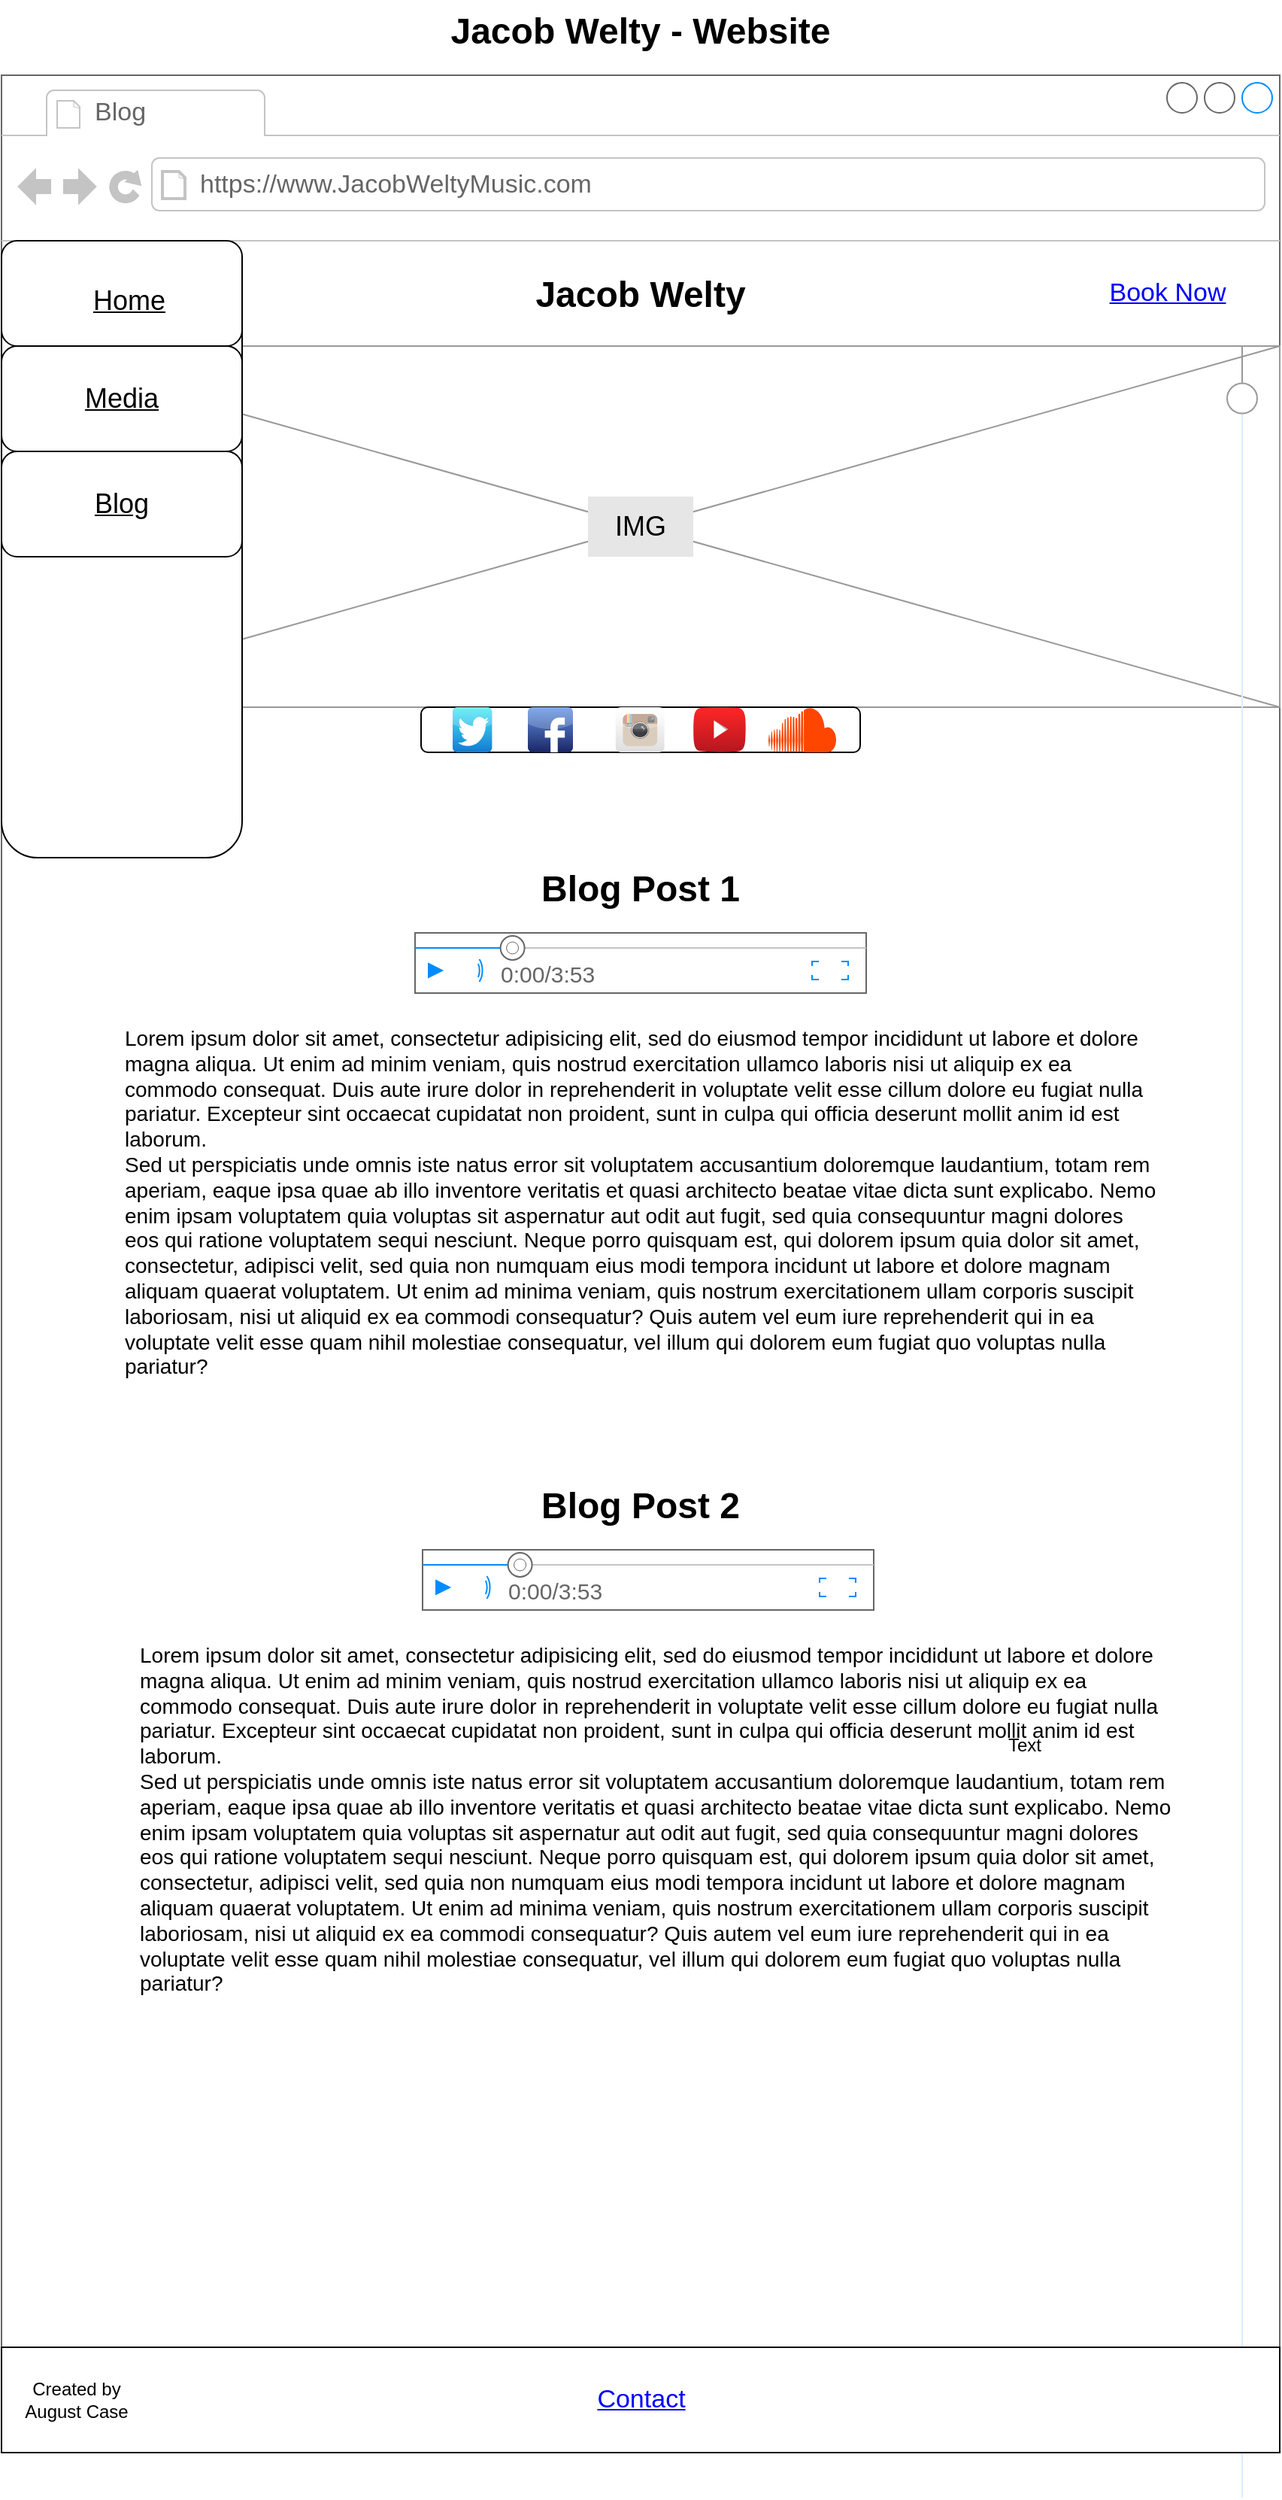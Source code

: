 <mxfile version="26.0.16">
  <diagram name="Page-1" id="SOlax2BqmMib61U9e00-">
    <mxGraphModel dx="1434" dy="818" grid="1" gridSize="10" guides="1" tooltips="1" connect="1" arrows="1" fold="1" page="1" pageScale="1" pageWidth="850" pageHeight="1100" math="0" shadow="0">
      <root>
        <mxCell id="0" />
        <mxCell id="1" parent="0" />
        <mxCell id="yMuoYjZbkn46zVgACYHf-1" value="" style="strokeWidth=1;shadow=0;dashed=0;align=center;html=1;shape=mxgraph.mockup.containers.browserWindow;rSize=0;strokeColor=#666666;strokeColor2=#008cff;strokeColor3=#c4c4c4;mainText=,;recursiveResize=0;" parent="1" vertex="1">
          <mxGeometry y="70" width="850" height="1580" as="geometry" />
        </mxCell>
        <mxCell id="yMuoYjZbkn46zVgACYHf-12" value="" style="verticalLabelPosition=bottom;shadow=0;dashed=0;align=center;html=1;verticalAlign=top;strokeWidth=1;shape=mxgraph.mockup.graphics.simpleIcon;strokeColor=#999999;perimeterSpacing=1;" parent="yMuoYjZbkn46zVgACYHf-1" vertex="1">
          <mxGeometry y="180" width="850" height="240" as="geometry" />
        </mxCell>
        <mxCell id="yMuoYjZbkn46zVgACYHf-2" value="Blog" style="strokeWidth=1;shadow=0;dashed=0;align=center;html=1;shape=mxgraph.mockup.containers.anchor;fontSize=17;fontColor=#666666;align=left;whiteSpace=wrap;" parent="yMuoYjZbkn46zVgACYHf-1" vertex="1">
          <mxGeometry x="60" y="12" width="110" height="26" as="geometry" />
        </mxCell>
        <mxCell id="yMuoYjZbkn46zVgACYHf-3" value="https://www.JacobWeltyMusic.com" style="strokeWidth=1;shadow=0;dashed=0;align=center;html=1;shape=mxgraph.mockup.containers.anchor;rSize=0;fontSize=17;fontColor=#666666;align=left;" parent="yMuoYjZbkn46zVgACYHf-1" vertex="1">
          <mxGeometry x="130" y="60" width="250" height="26" as="geometry" />
        </mxCell>
        <mxCell id="yMuoYjZbkn46zVgACYHf-5" value="" style="rounded=1;whiteSpace=wrap;html=1;direction=south;" parent="yMuoYjZbkn46zVgACYHf-1" vertex="1">
          <mxGeometry y="110" width="160" height="410" as="geometry" />
        </mxCell>
        <mxCell id="yMuoYjZbkn46zVgACYHf-6" value="" style="rounded=1;whiteSpace=wrap;html=1;" parent="yMuoYjZbkn46zVgACYHf-1" vertex="1">
          <mxGeometry y="110" width="160" height="70" as="geometry" />
        </mxCell>
        <mxCell id="yMuoYjZbkn46zVgACYHf-7" value="" style="rounded=1;whiteSpace=wrap;html=1;" parent="yMuoYjZbkn46zVgACYHf-1" vertex="1">
          <mxGeometry y="180" width="160" height="70" as="geometry" />
        </mxCell>
        <mxCell id="yMuoYjZbkn46zVgACYHf-8" value="" style="rounded=1;whiteSpace=wrap;html=1;" parent="yMuoYjZbkn46zVgACYHf-1" vertex="1">
          <mxGeometry y="250" width="160" height="70" as="geometry" />
        </mxCell>
        <mxCell id="yMuoYjZbkn46zVgACYHf-9" value="&lt;font style=&quot;font-size: 18px;&quot;&gt;&lt;u&gt;Home&lt;/u&gt;&lt;/font&gt;" style="text;html=1;align=center;verticalAlign=middle;whiteSpace=wrap;rounded=0;" parent="yMuoYjZbkn46zVgACYHf-1" vertex="1">
          <mxGeometry x="50" y="130" width="70" height="40" as="geometry" />
        </mxCell>
        <mxCell id="yMuoYjZbkn46zVgACYHf-10" value="&lt;font style=&quot;font-size: 18px;&quot;&gt;&lt;u&gt;Media&lt;/u&gt;&lt;/font&gt;" style="text;html=1;align=center;verticalAlign=middle;whiteSpace=wrap;rounded=0;" parent="yMuoYjZbkn46zVgACYHf-1" vertex="1">
          <mxGeometry x="50" y="200" width="60" height="30" as="geometry" />
        </mxCell>
        <mxCell id="yMuoYjZbkn46zVgACYHf-11" value="&lt;font style=&quot;font-size: 18px;&quot;&gt;&lt;u&gt;Blog&lt;/u&gt;&lt;/font&gt;" style="text;html=1;align=center;verticalAlign=middle;whiteSpace=wrap;rounded=0;" parent="yMuoYjZbkn46zVgACYHf-1" vertex="1">
          <mxGeometry x="50" y="270" width="60" height="30" as="geometry" />
        </mxCell>
        <mxCell id="yMuoYjZbkn46zVgACYHf-13" value="&lt;font style=&quot;font-size: 18px;&quot;&gt;IMG&lt;/font&gt;" style="text;html=1;align=center;verticalAlign=middle;whiteSpace=wrap;rounded=0;fillColor=#E6E6E6;perimeterSpacing=1;" parent="yMuoYjZbkn46zVgACYHf-1" vertex="1">
          <mxGeometry x="390" y="280" width="70" height="40" as="geometry" />
        </mxCell>
        <mxCell id="yMuoYjZbkn46zVgACYHf-14" value="&lt;h1 style=&quot;margin-top: 0px;&quot;&gt;Jacob Welty&lt;/h1&gt;" style="text;html=1;whiteSpace=wrap;overflow=hidden;rounded=0;align=center;" parent="yMuoYjZbkn46zVgACYHf-1" vertex="1">
          <mxGeometry x="335" y="125" width="180" height="50" as="geometry" />
        </mxCell>
        <mxCell id="yMuoYjZbkn46zVgACYHf-18" style="edgeStyle=orthogonalEdgeStyle;rounded=0;orthogonalLoop=1;jettySize=auto;html=1;exitX=1;exitY=0.5;exitDx=0;exitDy=0;" parent="yMuoYjZbkn46zVgACYHf-1" source="yMuoYjZbkn46zVgACYHf-5" target="yMuoYjZbkn46zVgACYHf-5" edge="1">
          <mxGeometry relative="1" as="geometry" />
        </mxCell>
        <mxCell id="yMuoYjZbkn46zVgACYHf-26" value="" style="verticalLabelPosition=bottom;shadow=0;dashed=0;align=center;html=1;verticalAlign=top;strokeWidth=1;shape=mxgraph.mockup.forms.horSlider;strokeColor=#999999;sliderStyle=basic;sliderPos=97.902;handleStyle=circle;fillColor2=#ddeeff;direction=north;" parent="yMuoYjZbkn46zVgACYHf-1" vertex="1">
          <mxGeometry x="810" y="180" width="30" height="1430" as="geometry" />
        </mxCell>
        <mxCell id="yMuoYjZbkn46zVgACYHf-30" value="Book Now" style="shape=rectangle;strokeColor=none;fillColor=none;linkText=;fontSize=17;fontColor=#0000ff;fontStyle=4;html=1;align=center;" parent="yMuoYjZbkn46zVgACYHf-1" vertex="1">
          <mxGeometry x="700" y="130" width="150" height="30" as="geometry" />
        </mxCell>
        <mxCell id="yMuoYjZbkn46zVgACYHf-34" value="" style="rounded=0;whiteSpace=wrap;html=1;" parent="yMuoYjZbkn46zVgACYHf-1" vertex="1">
          <mxGeometry y="1510" width="850" height="70" as="geometry" />
        </mxCell>
        <mxCell id="yMuoYjZbkn46zVgACYHf-35" value="Created by August Case" style="text;html=1;align=center;verticalAlign=middle;whiteSpace=wrap;rounded=0;" parent="yMuoYjZbkn46zVgACYHf-1" vertex="1">
          <mxGeometry x="10" y="1530" width="80" height="30" as="geometry" />
        </mxCell>
        <mxCell id="yMuoYjZbkn46zVgACYHf-40" value="Contact" style="shape=rectangle;strokeColor=none;fillColor=none;linkText=;fontSize=17;fontColor=#0000ff;fontStyle=4;html=1;align=center;" parent="yMuoYjZbkn46zVgACYHf-1" vertex="1">
          <mxGeometry x="350" y="1530" width="150" height="30" as="geometry" />
        </mxCell>
        <mxCell id="c7So_PMCAw06hmbVMHvT-8" value="&lt;h1 style=&quot;margin-top: 0px;&quot;&gt;Blog Post 1&lt;/h1&gt;" style="text;html=1;whiteSpace=wrap;overflow=hidden;rounded=0;align=center;" vertex="1" parent="yMuoYjZbkn46zVgACYHf-1">
          <mxGeometry x="335" y="520" width="180" height="40" as="geometry" />
        </mxCell>
        <mxCell id="c7So_PMCAw06hmbVMHvT-10" value="" style="verticalLabelPosition=bottom;shadow=0;dashed=0;align=center;html=1;verticalAlign=top;strokeWidth=1;shape=mxgraph.mockup.containers.videoPlayer;strokeColor=#666666;strokeColor2=#008cff;strokeColor3=#c4c4c4;textColor=#666666;fillColor2=#008cff;barHeight=30;barPos=20;" vertex="1" parent="yMuoYjZbkn46zVgACYHf-1">
          <mxGeometry x="275" y="570" width="300" height="30" as="geometry" />
        </mxCell>
        <mxCell id="c7So_PMCAw06hmbVMHvT-11" value="&lt;font style=&quot;font-size: 14px;&quot;&gt;Lorem ipsum dolor sit amet, consectetur adipisicing elit, sed do eiusmod tempor incididunt ut labore et dolore magna aliqua. Ut enim ad minim veniam, quis nostrud exercitation ullamco laboris nisi ut aliquip ex ea commodo consequat. Duis aute irure dolor in reprehenderit in voluptate velit esse cillum dolore eu fugiat nulla pariatur. Excepteur sint occaecat cupidatat non proident, sunt in culpa qui officia deserunt mollit anim id est laborum.&lt;br&gt;Sed ut perspiciatis unde omnis iste natus error sit voluptatem accusantium doloremque laudantium, totam rem aperiam, eaque ipsa quae ab illo inventore veritatis et quasi architecto beatae vitae dicta sunt explicabo. Nemo enim ipsam voluptatem quia voluptas sit aspernatur aut odit aut fugit, sed quia consequuntur magni dolores eos qui ratione voluptatem sequi nesciunt. Neque porro quisquam est, qui dolorem ipsum quia dolor sit amet, consectetur, adipisci velit, sed quia non numquam eius modi tempora incidunt ut labore et dolore magnam aliquam quaerat voluptatem. Ut enim ad minima veniam, quis nostrum exercitationem ullam corporis suscipit laboriosam, nisi ut aliquid ex ea commodi consequatur? Quis autem vel eum iure reprehenderit qui in ea voluptate velit esse quam nihil molestiae consequatur, vel illum qui dolorem eum fugiat quo voluptas nulla pariatur?&lt;/font&gt;" style="text;spacingTop=-5;whiteSpace=wrap;html=1;align=left;fontSize=12;fontFamily=Helvetica;fillColor=none;strokeColor=none;" vertex="1" parent="yMuoYjZbkn46zVgACYHf-1">
          <mxGeometry x="80" y="630" width="690" height="270" as="geometry" />
        </mxCell>
        <mxCell id="c7So_PMCAw06hmbVMHvT-12" value="&lt;h1 style=&quot;margin-top: 0px;&quot;&gt;Blog Post 2&lt;/h1&gt;" style="text;html=1;whiteSpace=wrap;overflow=hidden;rounded=0;align=center;" vertex="1" parent="yMuoYjZbkn46zVgACYHf-1">
          <mxGeometry x="335" y="930" width="180" height="40" as="geometry" />
        </mxCell>
        <mxCell id="c7So_PMCAw06hmbVMHvT-13" value="" style="verticalLabelPosition=bottom;shadow=0;dashed=0;align=center;html=1;verticalAlign=top;strokeWidth=1;shape=mxgraph.mockup.containers.videoPlayer;strokeColor=#666666;strokeColor2=#008cff;strokeColor3=#c4c4c4;textColor=#666666;fillColor2=#008cff;barHeight=30;barPos=20;" vertex="1" parent="yMuoYjZbkn46zVgACYHf-1">
          <mxGeometry x="280" y="980" width="300" height="30" as="geometry" />
        </mxCell>
        <mxCell id="c7So_PMCAw06hmbVMHvT-14" value="&lt;font style=&quot;font-size: 14px;&quot;&gt;Lorem ipsum dolor sit amet, consectetur adipisicing elit, sed do eiusmod tempor incididunt ut labore et dolore magna aliqua. Ut enim ad minim veniam, quis nostrud exercitation ullamco laboris nisi ut aliquip ex ea commodo consequat. Duis aute irure dolor in reprehenderit in voluptate velit esse cillum dolore eu fugiat nulla pariatur. Excepteur sint occaecat cupidatat non proident, sunt in culpa qui officia deserunt mollit anim id est laborum.&lt;br&gt;Sed ut perspiciatis unde omnis iste natus error sit voluptatem accusantium doloremque laudantium, totam rem aperiam, eaque ipsa quae ab illo inventore veritatis et quasi architecto beatae vitae dicta sunt explicabo. Nemo enim ipsam voluptatem quia voluptas sit aspernatur aut odit aut fugit, sed quia consequuntur magni dolores eos qui ratione voluptatem sequi nesciunt. Neque porro quisquam est, qui dolorem ipsum quia dolor sit amet, consectetur, adipisci velit, sed quia non numquam eius modi tempora incidunt ut labore et dolore magnam aliquam quaerat voluptatem. Ut enim ad minima veniam, quis nostrum exercitationem ullam corporis suscipit laboriosam, nisi ut aliquid ex ea commodi consequatur? Quis autem vel eum iure reprehenderit qui in ea voluptate velit esse quam nihil molestiae consequatur, vel illum qui dolorem eum fugiat quo voluptas nulla pariatur?&lt;/font&gt;" style="text;spacingTop=-5;whiteSpace=wrap;html=1;align=left;fontSize=12;fontFamily=Helvetica;fillColor=none;strokeColor=none;" vertex="1" parent="yMuoYjZbkn46zVgACYHf-1">
          <mxGeometry x="90" y="1040" width="690" height="270" as="geometry" />
        </mxCell>
        <mxCell id="c7So_PMCAw06hmbVMHvT-15" value="Text" style="text;html=1;align=center;verticalAlign=middle;resizable=0;points=[];autosize=1;strokeColor=none;fillColor=none;" vertex="1" parent="yMuoYjZbkn46zVgACYHf-1">
          <mxGeometry x="655" y="1095" width="50" height="30" as="geometry" />
        </mxCell>
        <mxCell id="yMuoYjZbkn46zVgACYHf-4" value="&lt;h1 style=&quot;margin-top: 0px;&quot;&gt;Jacob Welty - Website&lt;/h1&gt;" style="text;html=1;whiteSpace=wrap;overflow=hidden;rounded=0;align=center;" parent="1" vertex="1">
          <mxGeometry y="20" width="850" height="40" as="geometry" />
        </mxCell>
        <mxCell id="c7So_PMCAw06hmbVMHvT-1" value="" style="rounded=1;whiteSpace=wrap;html=1;" vertex="1" parent="1">
          <mxGeometry x="279" y="490" width="292" height="30" as="geometry" />
        </mxCell>
        <mxCell id="c7So_PMCAw06hmbVMHvT-2" value="" style="dashed=0;outlineConnect=0;html=1;align=center;labelPosition=center;verticalLabelPosition=bottom;verticalAlign=top;shape=mxgraph.weblogos.soundcloud;fillColor=#FE4600;strokeColor=none" vertex="1" parent="1">
          <mxGeometry x="510" y="490" width="45" height="30" as="geometry" />
        </mxCell>
        <mxCell id="c7So_PMCAw06hmbVMHvT-3" value="" style="dashed=0;outlineConnect=0;html=1;align=center;labelPosition=center;verticalLabelPosition=bottom;verticalAlign=top;shape=mxgraph.weblogos.youtube_2;fillColor=#FF2626;gradientColor=#B5171F" vertex="1" parent="1">
          <mxGeometry x="460" y="490" width="35" height="30" as="geometry" />
        </mxCell>
        <mxCell id="c7So_PMCAw06hmbVMHvT-4" value="" style="dashed=0;outlineConnect=0;html=1;align=center;labelPosition=center;verticalLabelPosition=bottom;verticalAlign=top;shape=mxgraph.webicons.instagram;gradientColor=#DFDEDE" vertex="1" parent="1">
          <mxGeometry x="408.4" y="490" width="32.4" height="30" as="geometry" />
        </mxCell>
        <mxCell id="c7So_PMCAw06hmbVMHvT-5" value="" style="dashed=0;outlineConnect=0;html=1;align=center;labelPosition=center;verticalLabelPosition=bottom;verticalAlign=top;shape=mxgraph.webicons.facebook;fillColor=#6294E4;gradientColor=#1A2665" vertex="1" parent="1">
          <mxGeometry x="350" y="490" width="30" height="30" as="geometry" />
        </mxCell>
        <mxCell id="c7So_PMCAw06hmbVMHvT-6" value="" style="dashed=0;outlineConnect=0;html=1;align=center;labelPosition=center;verticalLabelPosition=bottom;verticalAlign=top;shape=mxgraph.webicons.twitter;fillColor=#49EAF7;gradientColor=#137BD0" vertex="1" parent="1">
          <mxGeometry x="300" y="490" width="26.2" height="30" as="geometry" />
        </mxCell>
      </root>
    </mxGraphModel>
  </diagram>
</mxfile>
